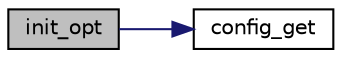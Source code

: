 digraph "init_opt"
{
 // LATEX_PDF_SIZE
  edge [fontname="Helvetica",fontsize="10",labelfontname="Helvetica",labelfontsize="10"];
  node [fontname="Helvetica",fontsize="10",shape=record];
  rankdir="LR";
  Node1 [label="init_opt",height=0.2,width=0.4,color="black", fillcolor="grey75", style="filled", fontcolor="black",tooltip=" "];
  Node1 -> Node2 [color="midnightblue",fontsize="10",style="solid",fontname="Helvetica"];
  Node2 [label="config_get",height=0.2,width=0.4,color="black", fillcolor="white", style="filled",URL="$cu__test_8c.html#a3d38a8623290b9d0a89306036e1c53b4",tooltip=" "];
}
